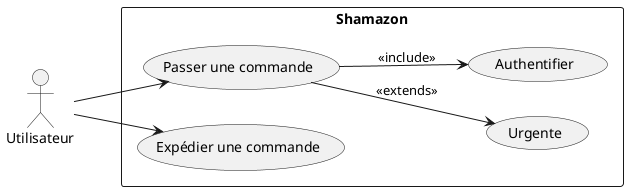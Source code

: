 @startuml Shamazon
left to right direction

actor Utilisateur

rectangle "Shamazon" {
    usecase "Passer une commande" as UC1
    usecase "Urgente" as UC2
    usecase "Authentifier" as UC3
    usecase "Expédier une commande" as UC4
}

Utilisateur --> UC1
UC1 --> UC2 : <<extends>>
UC1 --> UC3 : <<include>>
Utilisateur --> UC4

@enduml
